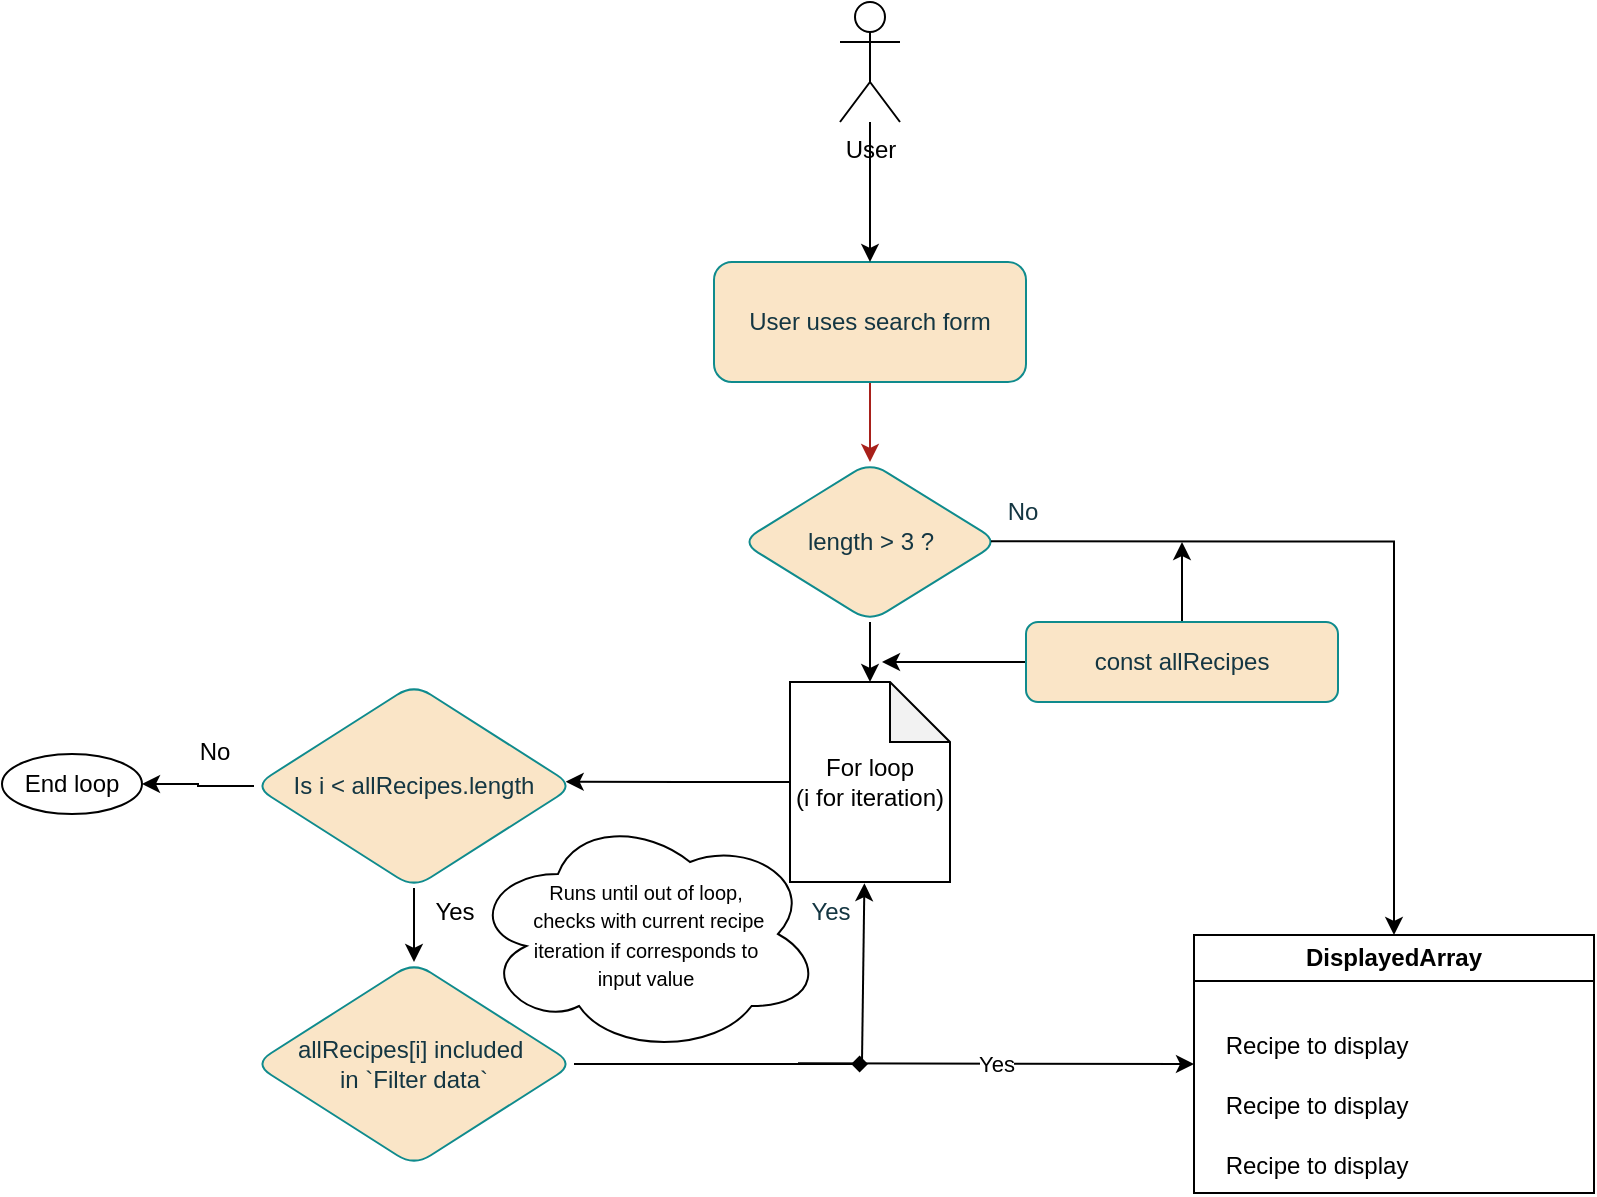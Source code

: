 <mxfile version="24.4.9" type="device">
  <diagram name="Page-1" id="iOPXrDb0XN3ceNgDGd01">
    <mxGraphModel dx="1746" dy="639" grid="1" gridSize="10" guides="1" tooltips="1" connect="1" arrows="1" fold="1" page="0" pageScale="1" pageWidth="827" pageHeight="1169" background="none" math="0" shadow="0">
      <root>
        <mxCell id="0" />
        <mxCell id="1" parent="0" />
        <mxCell id="rlpjaL9qQApNRdzp0u66-3" value="" style="edgeStyle=orthogonalEdgeStyle;rounded=1;orthogonalLoop=1;jettySize=auto;html=1;labelBackgroundColor=none;strokeColor=#A8201A;fontColor=default;" parent="1" source="rlpjaL9qQApNRdzp0u66-1" target="rlpjaL9qQApNRdzp0u66-2" edge="1">
          <mxGeometry relative="1" as="geometry" />
        </mxCell>
        <mxCell id="rlpjaL9qQApNRdzp0u66-1" value="User uses search form" style="rounded=1;whiteSpace=wrap;html=1;labelBackgroundColor=none;fillColor=#FAE5C7;strokeColor=#0F8B8D;fontColor=#143642;" parent="1" vertex="1">
          <mxGeometry x="336" y="170" width="156" height="60" as="geometry" />
        </mxCell>
        <mxCell id="rlpjaL9qQApNRdzp0u66-2" value="length &amp;gt; 3 ?" style="rhombus;whiteSpace=wrap;html=1;rounded=1;labelBackgroundColor=none;fillColor=#FAE5C7;strokeColor=#0F8B8D;fontColor=#143642;" parent="1" vertex="1">
          <mxGeometry x="349.5" y="270" width="129" height="80" as="geometry" />
        </mxCell>
        <mxCell id="rlpjaL9qQApNRdzp0u66-4" value="Yes" style="text;html=1;align=center;verticalAlign=middle;resizable=0;points=[];autosize=1;strokeColor=none;fillColor=none;labelBackgroundColor=none;fontColor=#143642;rounded=1;" parent="1" vertex="1">
          <mxGeometry x="374" y="480" width="40" height="30" as="geometry" />
        </mxCell>
        <mxCell id="rlpjaL9qQApNRdzp0u66-14" value="" style="edgeStyle=orthogonalEdgeStyle;rounded=0;orthogonalLoop=1;jettySize=auto;html=1;" parent="1" source="rlpjaL9qQApNRdzp0u66-13" target="rlpjaL9qQApNRdzp0u66-1" edge="1">
          <mxGeometry relative="1" as="geometry" />
        </mxCell>
        <mxCell id="rlpjaL9qQApNRdzp0u66-13" value="User" style="shape=umlActor;verticalLabelPosition=bottom;verticalAlign=top;html=1;outlineConnect=0;" parent="1" vertex="1">
          <mxGeometry x="399" y="40" width="30" height="60" as="geometry" />
        </mxCell>
        <mxCell id="Js6GmfxEm0Jqzt4s4UsF-15" style="edgeStyle=orthogonalEdgeStyle;rounded=0;orthogonalLoop=1;jettySize=auto;html=1;exitX=0.969;exitY=0.496;exitDx=0;exitDy=0;entryX=0.5;entryY=0;entryDx=0;entryDy=0;exitPerimeter=0;" edge="1" parent="1" source="rlpjaL9qQApNRdzp0u66-2" target="rlpjaL9qQApNRdzp0u66-31">
          <mxGeometry relative="1" as="geometry">
            <mxPoint x="494" y="429" as="sourcePoint" />
            <Array as="points">
              <mxPoint x="676" y="310" />
            </Array>
          </mxGeometry>
        </mxCell>
        <mxCell id="rlpjaL9qQApNRdzp0u66-31" value="DisplayedArray" style="swimlane;whiteSpace=wrap;html=1;" parent="1" vertex="1">
          <mxGeometry x="576" y="506.5" width="200" height="129" as="geometry">
            <mxRectangle x="670" y="790" width="110" height="30" as="alternateBounds" />
          </mxGeometry>
        </mxCell>
        <mxCell id="rlpjaL9qQApNRdzp0u66-37" value="Recipe to display" style="text;html=1;align=center;verticalAlign=middle;resizable=0;points=[];autosize=1;strokeColor=none;fillColor=none;" parent="rlpjaL9qQApNRdzp0u66-31" vertex="1">
          <mxGeometry x="6" y="40" width="110" height="30" as="geometry" />
        </mxCell>
        <mxCell id="rlpjaL9qQApNRdzp0u66-38" value="Recipe to display" style="text;html=1;align=center;verticalAlign=middle;resizable=0;points=[];autosize=1;strokeColor=none;fillColor=none;" parent="rlpjaL9qQApNRdzp0u66-31" vertex="1">
          <mxGeometry x="6" y="70" width="110" height="30" as="geometry" />
        </mxCell>
        <mxCell id="rlpjaL9qQApNRdzp0u66-39" value="Recipe to display" style="text;html=1;align=center;verticalAlign=middle;resizable=0;points=[];autosize=1;strokeColor=none;fillColor=none;" parent="rlpjaL9qQApNRdzp0u66-31" vertex="1">
          <mxGeometry x="6" y="100" width="110" height="30" as="geometry" />
        </mxCell>
        <mxCell id="Js6GmfxEm0Jqzt4s4UsF-17" style="edgeStyle=orthogonalEdgeStyle;rounded=0;orthogonalLoop=1;jettySize=auto;html=1;" edge="1" parent="1" source="rlpjaL9qQApNRdzp0u66-32">
          <mxGeometry relative="1" as="geometry">
            <mxPoint x="570" y="310" as="targetPoint" />
          </mxGeometry>
        </mxCell>
        <mxCell id="Js6GmfxEm0Jqzt4s4UsF-18" style="edgeStyle=orthogonalEdgeStyle;rounded=0;orthogonalLoop=1;jettySize=auto;html=1;" edge="1" parent="1" source="rlpjaL9qQApNRdzp0u66-32">
          <mxGeometry relative="1" as="geometry">
            <mxPoint x="420" y="370" as="targetPoint" />
          </mxGeometry>
        </mxCell>
        <mxCell id="rlpjaL9qQApNRdzp0u66-32" value="const allRecipes" style="rounded=1;whiteSpace=wrap;html=1;labelBackgroundColor=none;fillColor=#FAE5C7;strokeColor=#0F8B8D;fontColor=#143642;" parent="1" vertex="1">
          <mxGeometry x="492" y="350" width="156" height="40" as="geometry" />
        </mxCell>
        <mxCell id="rlpjaL9qQApNRdzp0u66-40" style="edgeStyle=orthogonalEdgeStyle;rounded=0;orthogonalLoop=1;jettySize=auto;html=1;entryX=0.974;entryY=0.479;entryDx=0;entryDy=0;entryPerimeter=0;" parent="1" source="rlpjaL9qQApNRdzp0u66-33" target="rlpjaL9qQApNRdzp0u66-42" edge="1">
          <mxGeometry relative="1" as="geometry">
            <mxPoint x="270" y="430" as="targetPoint" />
          </mxGeometry>
        </mxCell>
        <mxCell id="rlpjaL9qQApNRdzp0u66-33" value="For loop&lt;div&gt;(i for iteration)&lt;/div&gt;" style="shape=note;whiteSpace=wrap;html=1;backgroundOutline=1;darkOpacity=0.05;" parent="1" vertex="1">
          <mxGeometry x="374" y="380" width="80" height="100" as="geometry" />
        </mxCell>
        <mxCell id="rlpjaL9qQApNRdzp0u66-43" style="edgeStyle=orthogonalEdgeStyle;rounded=0;orthogonalLoop=1;jettySize=auto;html=1;entryX=1;entryY=0.5;entryDx=0;entryDy=0;" parent="1" source="rlpjaL9qQApNRdzp0u66-42" target="rlpjaL9qQApNRdzp0u66-45" edge="1">
          <mxGeometry relative="1" as="geometry">
            <mxPoint x="60" y="432" as="targetPoint" />
          </mxGeometry>
        </mxCell>
        <mxCell id="rlpjaL9qQApNRdzp0u66-47" style="edgeStyle=orthogonalEdgeStyle;rounded=0;orthogonalLoop=1;jettySize=auto;html=1;entryX=0.5;entryY=0;entryDx=0;entryDy=0;" parent="1" source="rlpjaL9qQApNRdzp0u66-42" target="rlpjaL9qQApNRdzp0u66-50" edge="1">
          <mxGeometry relative="1" as="geometry">
            <mxPoint x="186" y="520" as="targetPoint" />
          </mxGeometry>
        </mxCell>
        <mxCell id="rlpjaL9qQApNRdzp0u66-42" value="Is i &amp;lt; allRecipes.length" style="rhombus;whiteSpace=wrap;html=1;rounded=1;labelBackgroundColor=none;fillColor=#FAE5C7;strokeColor=#0F8B8D;fontColor=#143642;" parent="1" vertex="1">
          <mxGeometry x="106" y="381" width="160" height="102" as="geometry" />
        </mxCell>
        <mxCell id="rlpjaL9qQApNRdzp0u66-44" value="No" style="text;html=1;align=center;verticalAlign=middle;resizable=0;points=[];autosize=1;strokeColor=none;fillColor=none;" parent="1" vertex="1">
          <mxGeometry x="66" y="400" width="40" height="30" as="geometry" />
        </mxCell>
        <mxCell id="rlpjaL9qQApNRdzp0u66-45" value="End loop" style="ellipse;whiteSpace=wrap;html=1;" parent="1" vertex="1">
          <mxGeometry x="-20" y="416" width="70" height="30" as="geometry" />
        </mxCell>
        <mxCell id="rlpjaL9qQApNRdzp0u66-49" value="Yes" style="text;html=1;align=center;verticalAlign=middle;resizable=0;points=[];autosize=1;strokeColor=none;fillColor=none;" parent="1" vertex="1">
          <mxGeometry x="186" y="480" width="40" height="30" as="geometry" />
        </mxCell>
        <mxCell id="rlpjaL9qQApNRdzp0u66-51" style="rounded=1;orthogonalLoop=1;jettySize=auto;html=1;strokeColor=default;edgeStyle=orthogonalEdgeStyle;elbow=vertical;curved=1;endArrow=diamond;endFill=1;" parent="1" source="rlpjaL9qQApNRdzp0u66-50" edge="1">
          <mxGeometry relative="1" as="geometry">
            <mxPoint x="413" y="571" as="targetPoint" />
          </mxGeometry>
        </mxCell>
        <mxCell id="rlpjaL9qQApNRdzp0u66-50" value="allRecipes[i] included&amp;nbsp;&lt;div&gt;in `&lt;span style=&quot;background-color: initial;&quot;&gt;Filter data`&lt;/span&gt;&lt;/div&gt;" style="rhombus;whiteSpace=wrap;html=1;rounded=1;labelBackgroundColor=none;fillColor=#FAE5C7;strokeColor=#0F8B8D;fontColor=#143642;" parent="1" vertex="1">
          <mxGeometry x="106" y="520" width="160" height="102" as="geometry" />
        </mxCell>
        <mxCell id="rlpjaL9qQApNRdzp0u66-56" value="" style="endArrow=classic;html=1;rounded=0;entryX=0;entryY=0.5;entryDx=0;entryDy=0;" parent="1" target="rlpjaL9qQApNRdzp0u66-31" edge="1">
          <mxGeometry relative="1" as="geometry">
            <mxPoint x="378" y="570.63" as="sourcePoint" />
            <mxPoint x="580" y="570" as="targetPoint" />
          </mxGeometry>
        </mxCell>
        <mxCell id="rlpjaL9qQApNRdzp0u66-57" value="Yes" style="edgeLabel;resizable=0;html=1;;align=center;verticalAlign=middle;" parent="rlpjaL9qQApNRdzp0u66-56" connectable="0" vertex="1">
          <mxGeometry relative="1" as="geometry" />
        </mxCell>
        <mxCell id="Js6GmfxEm0Jqzt4s4UsF-8" style="edgeStyle=orthogonalEdgeStyle;rounded=0;orthogonalLoop=1;jettySize=auto;html=1;exitX=0.5;exitY=1;exitDx=0;exitDy=0;entryX=0.5;entryY=0;entryDx=0;entryDy=0;entryPerimeter=0;" edge="1" parent="1" source="rlpjaL9qQApNRdzp0u66-2" target="rlpjaL9qQApNRdzp0u66-33">
          <mxGeometry relative="1" as="geometry">
            <mxPoint x="414" y="480.0" as="sourcePoint" />
          </mxGeometry>
        </mxCell>
        <mxCell id="Js6GmfxEm0Jqzt4s4UsF-9" value="" style="endArrow=classic;html=1;rounded=0;entryX=0.465;entryY=1.006;entryDx=0;entryDy=0;entryPerimeter=0;" edge="1" parent="1" target="rlpjaL9qQApNRdzp0u66-33">
          <mxGeometry width="50" height="50" relative="1" as="geometry">
            <mxPoint x="410" y="570" as="sourcePoint" />
            <mxPoint x="570" y="400" as="targetPoint" />
          </mxGeometry>
        </mxCell>
        <mxCell id="Js6GmfxEm0Jqzt4s4UsF-14" value="No" style="text;html=1;align=center;verticalAlign=middle;resizable=0;points=[];autosize=1;strokeColor=none;fillColor=none;labelBackgroundColor=none;fontColor=#143642;rounded=1;" vertex="1" parent="1">
          <mxGeometry x="470" y="280" width="40" height="30" as="geometry" />
        </mxCell>
        <mxCell id="Js6GmfxEm0Jqzt4s4UsF-19" value="&lt;font style=&quot;font-size: 10px;&quot;&gt;Runs until out of&amp;nbsp;&lt;/font&gt;&lt;span style=&quot;font-size: 10px; background-color: initial;&quot;&gt;loop,&lt;/span&gt;&lt;div&gt;&lt;span style=&quot;font-size: 10px; background-color: initial;&quot;&gt;&amp;nbsp;&lt;/span&gt;&lt;span style=&quot;font-size: 10px; background-color: initial;&quot;&gt;checks with current&amp;nbsp;&lt;/span&gt;&lt;span style=&quot;font-size: 10px; background-color: initial;&quot;&gt;recipe&lt;/span&gt;&lt;/div&gt;&lt;div&gt;&lt;span style=&quot;font-size: 10px; background-color: initial;&quot;&gt;&amp;nbsp;iteration if corresponds to&amp;nbsp;&lt;/span&gt;&lt;/div&gt;&lt;div&gt;&lt;span style=&quot;font-size: 10px; background-color: initial;&quot;&gt;input value&lt;/span&gt;&lt;/div&gt;" style="ellipse;shape=cloud;whiteSpace=wrap;html=1;" vertex="1" parent="1">
          <mxGeometry x="214" y="446" width="176" height="120" as="geometry" />
        </mxCell>
      </root>
    </mxGraphModel>
  </diagram>
</mxfile>
